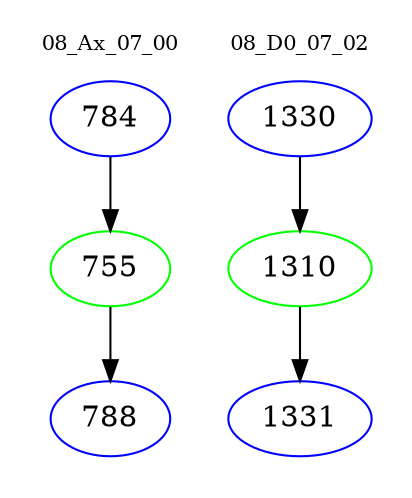 digraph{
subgraph cluster_0 {
color = white
label = "08_Ax_07_00";
fontsize=10;
T0_784 [label="784", color="blue"]
T0_784 -> T0_755 [color="black"]
T0_755 [label="755", color="green"]
T0_755 -> T0_788 [color="black"]
T0_788 [label="788", color="blue"]
}
subgraph cluster_1 {
color = white
label = "08_D0_07_02";
fontsize=10;
T1_1330 [label="1330", color="blue"]
T1_1330 -> T1_1310 [color="black"]
T1_1310 [label="1310", color="green"]
T1_1310 -> T1_1331 [color="black"]
T1_1331 [label="1331", color="blue"]
}
}
